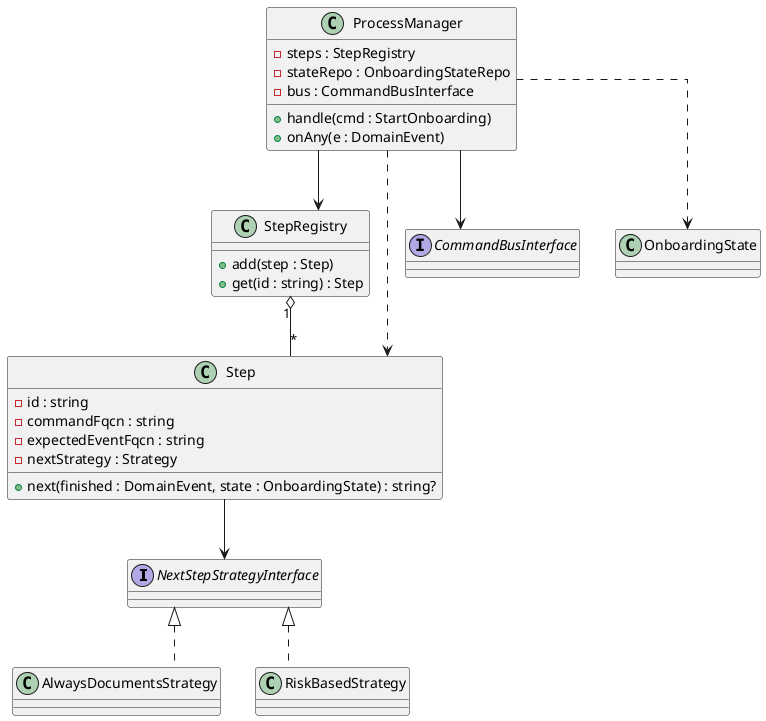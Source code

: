 @startuml
' =======  DIAGRAM KLAS  =======
skinparam linetype ortho

interface "NextStepStrategyInterface" as Strategy

class Step {
  - id : string
  - commandFqcn : string
  - expectedEventFqcn : string
  - nextStrategy : Strategy
  + next(finished : DomainEvent, state : OnboardingState) : string?
}

class StepRegistry {
  + add(step : Step)
  + get(id : string) : Step
}

class ProcessManager {
  - steps : StepRegistry
  - stateRepo : OnboardingStateRepo
  - bus : CommandBusInterface
  + handle(cmd : StartOnboarding)
  + onAny(e : DomainEvent)
}

interface CommandBusInterface
class OnboardingState
class AlwaysDocumentsStrategy
class RiskBasedStrategy

Strategy <|.. AlwaysDocumentsStrategy
Strategy <|.. RiskBasedStrategy

Step --> Strategy
StepRegistry "1" o-- "*" Step
ProcessManager --> StepRegistry
ProcessManager --> CommandBusInterface
ProcessManager ..> Step
ProcessManager ..> OnboardingState
@enduml
